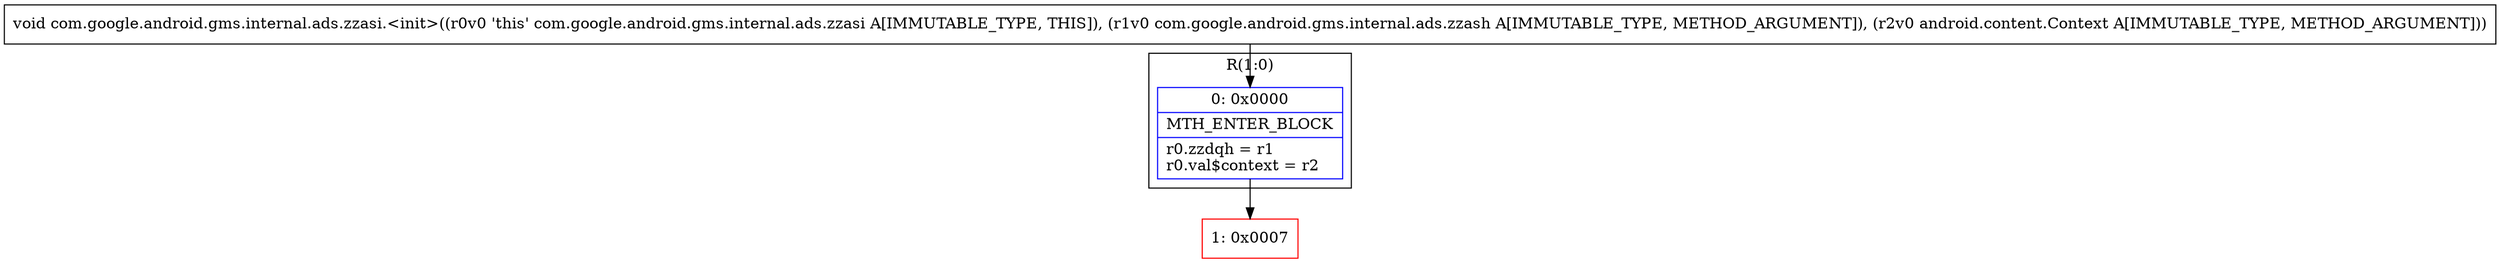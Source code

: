 digraph "CFG forcom.google.android.gms.internal.ads.zzasi.\<init\>(Lcom\/google\/android\/gms\/internal\/ads\/zzash;Landroid\/content\/Context;)V" {
subgraph cluster_Region_1531020082 {
label = "R(1:0)";
node [shape=record,color=blue];
Node_0 [shape=record,label="{0\:\ 0x0000|MTH_ENTER_BLOCK\l|r0.zzdqh = r1\lr0.val$context = r2\l}"];
}
Node_1 [shape=record,color=red,label="{1\:\ 0x0007}"];
MethodNode[shape=record,label="{void com.google.android.gms.internal.ads.zzasi.\<init\>((r0v0 'this' com.google.android.gms.internal.ads.zzasi A[IMMUTABLE_TYPE, THIS]), (r1v0 com.google.android.gms.internal.ads.zzash A[IMMUTABLE_TYPE, METHOD_ARGUMENT]), (r2v0 android.content.Context A[IMMUTABLE_TYPE, METHOD_ARGUMENT])) }"];
MethodNode -> Node_0;
Node_0 -> Node_1;
}

